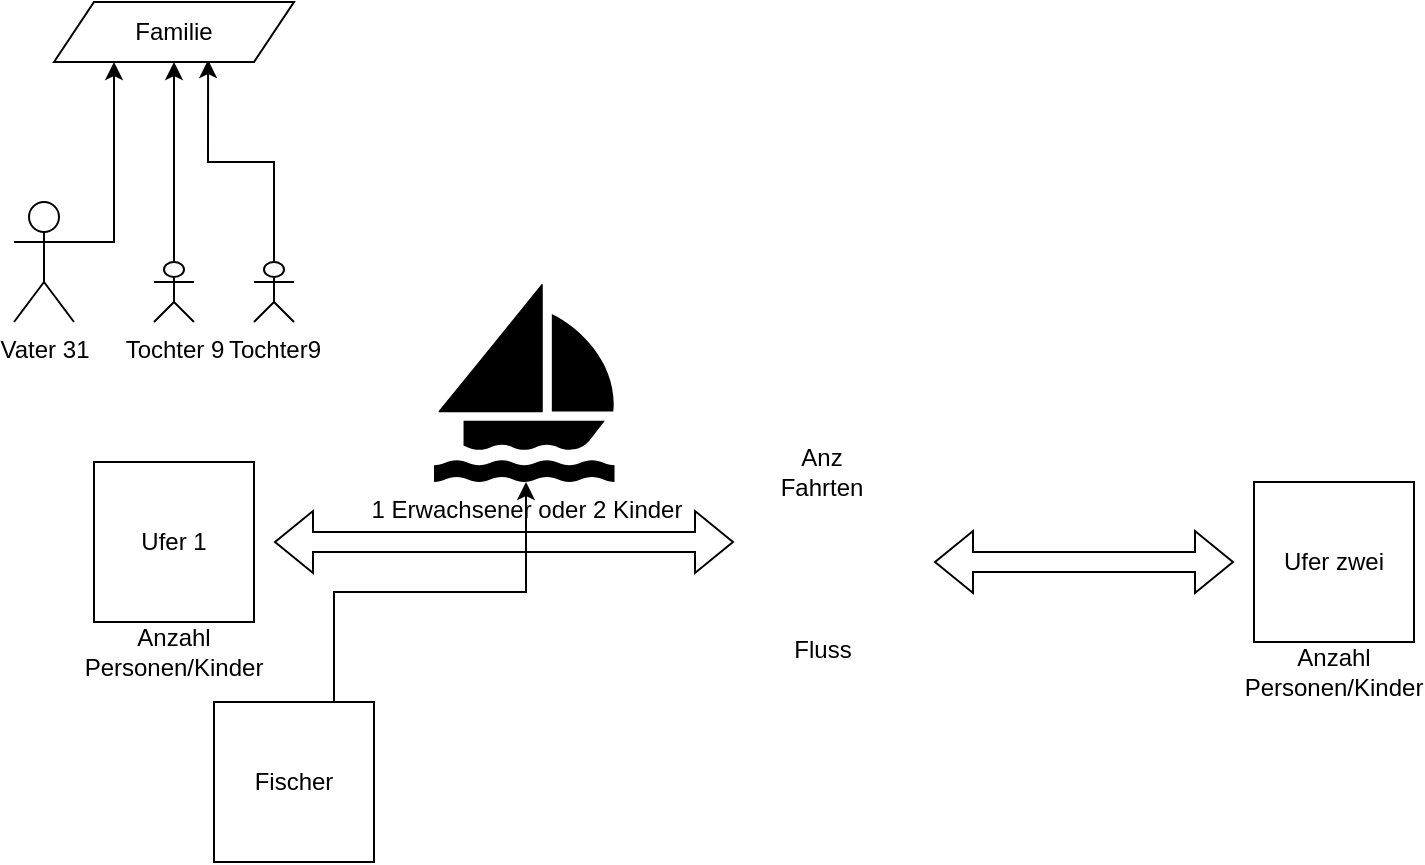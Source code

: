<mxfile version="20.5.1" type="github">
  <diagram id="P8xIjdo2YTh8dVMSnrCX" name="Seite-1">
    <mxGraphModel dx="952" dy="527" grid="1" gridSize="10" guides="1" tooltips="1" connect="1" arrows="1" fold="1" page="1" pageScale="1" pageWidth="827" pageHeight="1169" math="0" shadow="0">
      <root>
        <mxCell id="0" />
        <mxCell id="1" parent="0" />
        <mxCell id="o7TZNKNYHE-RX4gm9EyW-12" style="edgeStyle=orthogonalEdgeStyle;rounded=0;orthogonalLoop=1;jettySize=auto;html=1;exitX=1;exitY=0.333;exitDx=0;exitDy=0;exitPerimeter=0;entryX=0.25;entryY=1;entryDx=0;entryDy=0;" edge="1" parent="1" source="o7TZNKNYHE-RX4gm9EyW-2" target="o7TZNKNYHE-RX4gm9EyW-11">
          <mxGeometry relative="1" as="geometry" />
        </mxCell>
        <mxCell id="o7TZNKNYHE-RX4gm9EyW-2" value="Vater 31&lt;br&gt;" style="shape=umlActor;verticalLabelPosition=bottom;verticalAlign=top;html=1;outlineConnect=0;" vertex="1" parent="1">
          <mxGeometry x="40" y="150" width="30" height="60" as="geometry" />
        </mxCell>
        <mxCell id="o7TZNKNYHE-RX4gm9EyW-13" style="edgeStyle=orthogonalEdgeStyle;rounded=0;orthogonalLoop=1;jettySize=auto;html=1;exitX=0.5;exitY=0;exitDx=0;exitDy=0;exitPerimeter=0;" edge="1" parent="1" source="o7TZNKNYHE-RX4gm9EyW-3" target="o7TZNKNYHE-RX4gm9EyW-11">
          <mxGeometry relative="1" as="geometry" />
        </mxCell>
        <mxCell id="o7TZNKNYHE-RX4gm9EyW-3" value="Tochter 9&lt;br&gt;" style="shape=umlActor;verticalLabelPosition=bottom;verticalAlign=top;html=1;outlineConnect=0;" vertex="1" parent="1">
          <mxGeometry x="110" y="180" width="20" height="30" as="geometry" />
        </mxCell>
        <mxCell id="o7TZNKNYHE-RX4gm9EyW-14" style="edgeStyle=orthogonalEdgeStyle;rounded=0;orthogonalLoop=1;jettySize=auto;html=1;exitX=0.5;exitY=0;exitDx=0;exitDy=0;exitPerimeter=0;entryX=0.642;entryY=0.967;entryDx=0;entryDy=0;entryPerimeter=0;" edge="1" parent="1" source="o7TZNKNYHE-RX4gm9EyW-4" target="o7TZNKNYHE-RX4gm9EyW-11">
          <mxGeometry relative="1" as="geometry" />
        </mxCell>
        <mxCell id="o7TZNKNYHE-RX4gm9EyW-4" value="Tochter9" style="shape=umlActor;verticalLabelPosition=bottom;verticalAlign=top;html=1;outlineConnect=0;" vertex="1" parent="1">
          <mxGeometry x="160" y="180" width="20" height="30" as="geometry" />
        </mxCell>
        <mxCell id="o7TZNKNYHE-RX4gm9EyW-11" value="Familie" style="shape=parallelogram;perimeter=parallelogramPerimeter;whiteSpace=wrap;html=1;fixedSize=1;" vertex="1" parent="1">
          <mxGeometry x="60" y="50" width="120" height="30" as="geometry" />
        </mxCell>
        <mxCell id="o7TZNKNYHE-RX4gm9EyW-31" style="edgeStyle=orthogonalEdgeStyle;rounded=0;orthogonalLoop=1;jettySize=auto;html=1;exitX=0.75;exitY=0;exitDx=0;exitDy=0;" edge="1" parent="1" source="o7TZNKNYHE-RX4gm9EyW-20" target="o7TZNKNYHE-RX4gm9EyW-22">
          <mxGeometry relative="1" as="geometry" />
        </mxCell>
        <mxCell id="o7TZNKNYHE-RX4gm9EyW-20" value="Fischer&lt;br&gt;" style="whiteSpace=wrap;html=1;aspect=fixed;" vertex="1" parent="1">
          <mxGeometry x="140" y="400" width="80" height="80" as="geometry" />
        </mxCell>
        <mxCell id="o7TZNKNYHE-RX4gm9EyW-22" value="1 Erwachsener oder 2 Kinder" style="shape=mxgraph.signs.sports.sail_boat;html=1;pointerEvents=1;fillColor=#000000;strokeColor=none;verticalLabelPosition=bottom;verticalAlign=top;align=center;" vertex="1" parent="1">
          <mxGeometry x="250" y="191" width="92" height="99" as="geometry" />
        </mxCell>
        <mxCell id="o7TZNKNYHE-RX4gm9EyW-24" value="Fluss" style="shape=image;html=1;verticalAlign=top;verticalLabelPosition=bottom;labelBackgroundColor=#ffffff;imageAspect=0;aspect=fixed;image=https://cdn3.iconfinder.com/data/icons/travelling-icon-set-ii-part/800/waves-128.png" vertex="1" parent="1">
          <mxGeometry x="414" y="300" width="60" height="60" as="geometry" />
        </mxCell>
        <mxCell id="o7TZNKNYHE-RX4gm9EyW-25" value="Ufer 1" style="whiteSpace=wrap;html=1;aspect=fixed;" vertex="1" parent="1">
          <mxGeometry x="80" y="280" width="80" height="80" as="geometry" />
        </mxCell>
        <mxCell id="o7TZNKNYHE-RX4gm9EyW-26" value="Ufer zwei" style="whiteSpace=wrap;html=1;aspect=fixed;" vertex="1" parent="1">
          <mxGeometry x="660" y="290" width="80" height="80" as="geometry" />
        </mxCell>
        <mxCell id="o7TZNKNYHE-RX4gm9EyW-32" value="" style="shape=flexArrow;endArrow=classic;startArrow=classic;html=1;rounded=0;" edge="1" parent="1">
          <mxGeometry width="100" height="100" relative="1" as="geometry">
            <mxPoint x="500" y="330" as="sourcePoint" />
            <mxPoint x="650" y="330" as="targetPoint" />
          </mxGeometry>
        </mxCell>
        <mxCell id="o7TZNKNYHE-RX4gm9EyW-33" value="" style="shape=flexArrow;endArrow=classic;startArrow=classic;html=1;rounded=0;" edge="1" parent="1">
          <mxGeometry width="100" height="100" relative="1" as="geometry">
            <mxPoint x="170" y="320" as="sourcePoint" />
            <mxPoint x="400" y="320" as="targetPoint" />
          </mxGeometry>
        </mxCell>
        <mxCell id="o7TZNKNYHE-RX4gm9EyW-35" value="Anz Fahrten" style="text;html=1;strokeColor=none;fillColor=none;align=center;verticalAlign=middle;whiteSpace=wrap;rounded=0;" vertex="1" parent="1">
          <mxGeometry x="414" y="270" width="60" height="30" as="geometry" />
        </mxCell>
        <mxCell id="o7TZNKNYHE-RX4gm9EyW-36" value="Anzahl Personen/Kinder" style="text;html=1;strokeColor=none;fillColor=none;align=center;verticalAlign=middle;whiteSpace=wrap;rounded=0;" vertex="1" parent="1">
          <mxGeometry x="90" y="360" width="60" height="30" as="geometry" />
        </mxCell>
        <mxCell id="o7TZNKNYHE-RX4gm9EyW-37" value="Anzahl Personen/Kinder" style="text;html=1;strokeColor=none;fillColor=none;align=center;verticalAlign=middle;whiteSpace=wrap;rounded=0;" vertex="1" parent="1">
          <mxGeometry x="670" y="370" width="60" height="30" as="geometry" />
        </mxCell>
      </root>
    </mxGraphModel>
  </diagram>
</mxfile>
